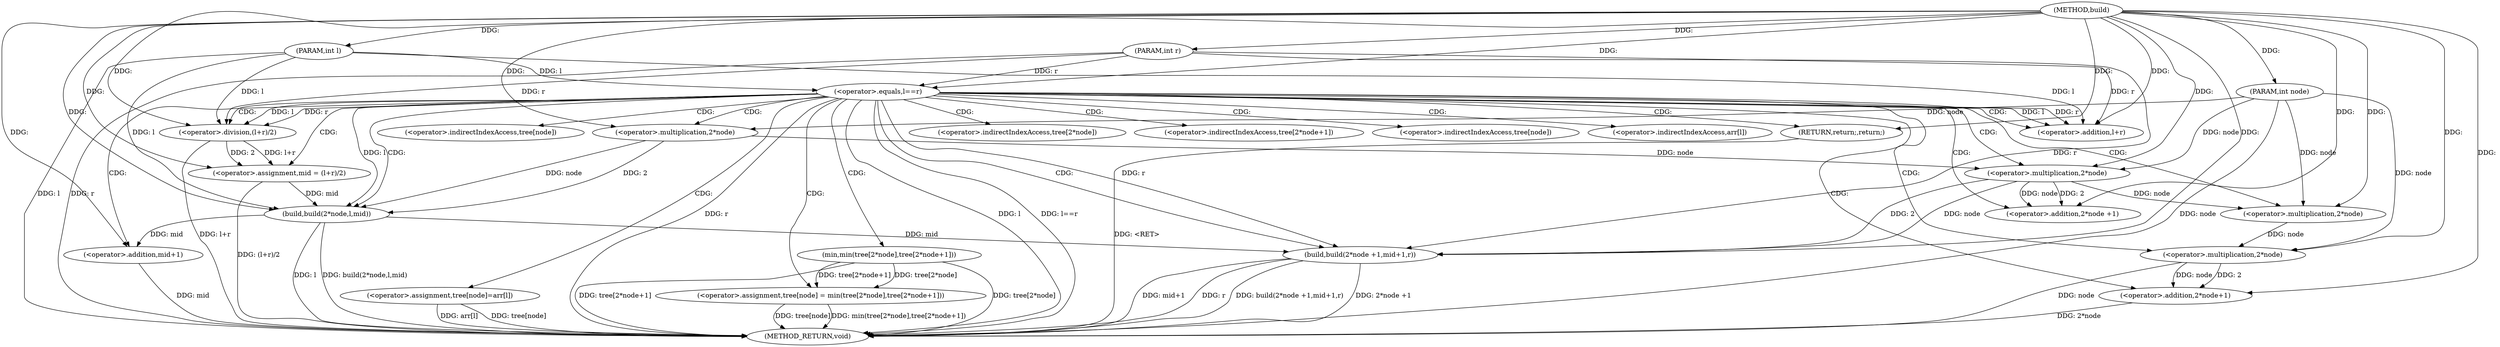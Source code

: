 digraph "build" {  
"1001502" [label = "(METHOD,build)" ]
"1001561" [label = "(METHOD_RETURN,void)" ]
"1001503" [label = "(PARAM,int node)" ]
"1001504" [label = "(PARAM,int l)" ]
"1001505" [label = "(PARAM,int r)" ]
"1001521" [label = "(<operator>.assignment,mid = (l+r)/2)" ]
"1001528" [label = "(build,build(2*node,l,mid))" ]
"1001534" [label = "(build,build(2*node +1,mid+1,r))" ]
"1001544" [label = "(<operator>.assignment,tree[node] = min(tree[2*node],tree[2*node+1]))" ]
"1001508" [label = "(<operator>.equals,l==r)" ]
"1001512" [label = "(<operator>.assignment,tree[node]=arr[l])" ]
"1001519" [label = "(RETURN,return;,return;)" ]
"1001523" [label = "(<operator>.division,(l+r)/2)" ]
"1001529" [label = "(<operator>.multiplication,2*node)" ]
"1001535" [label = "(<operator>.addition,2*node +1)" ]
"1001540" [label = "(<operator>.addition,mid+1)" ]
"1001548" [label = "(min,min(tree[2*node],tree[2*node+1]))" ]
"1001524" [label = "(<operator>.addition,l+r)" ]
"1001536" [label = "(<operator>.multiplication,2*node)" ]
"1001551" [label = "(<operator>.multiplication,2*node)" ]
"1001556" [label = "(<operator>.addition,2*node+1)" ]
"1001557" [label = "(<operator>.multiplication,2*node)" ]
"1001545" [label = "(<operator>.indirectIndexAccess,tree[node])" ]
"1001549" [label = "(<operator>.indirectIndexAccess,tree[2*node])" ]
"1001554" [label = "(<operator>.indirectIndexAccess,tree[2*node+1])" ]
"1001513" [label = "(<operator>.indirectIndexAccess,tree[node])" ]
"1001516" [label = "(<operator>.indirectIndexAccess,arr[l])" ]
  "1001503" -> "1001561"  [ label = "DDG: node"] 
  "1001504" -> "1001561"  [ label = "DDG: l"] 
  "1001505" -> "1001561"  [ label = "DDG: r"] 
  "1001508" -> "1001561"  [ label = "DDG: l"] 
  "1001508" -> "1001561"  [ label = "DDG: r"] 
  "1001508" -> "1001561"  [ label = "DDG: l==r"] 
  "1001523" -> "1001561"  [ label = "DDG: l+r"] 
  "1001521" -> "1001561"  [ label = "DDG: (l+r)/2"] 
  "1001528" -> "1001561"  [ label = "DDG: l"] 
  "1001528" -> "1001561"  [ label = "DDG: build(2*node,l,mid)"] 
  "1001534" -> "1001561"  [ label = "DDG: 2*node +1"] 
  "1001540" -> "1001561"  [ label = "DDG: mid"] 
  "1001534" -> "1001561"  [ label = "DDG: mid+1"] 
  "1001534" -> "1001561"  [ label = "DDG: r"] 
  "1001534" -> "1001561"  [ label = "DDG: build(2*node +1,mid+1,r)"] 
  "1001544" -> "1001561"  [ label = "DDG: tree[node]"] 
  "1001548" -> "1001561"  [ label = "DDG: tree[2*node]"] 
  "1001557" -> "1001561"  [ label = "DDG: node"] 
  "1001556" -> "1001561"  [ label = "DDG: 2*node"] 
  "1001548" -> "1001561"  [ label = "DDG: tree[2*node+1]"] 
  "1001544" -> "1001561"  [ label = "DDG: min(tree[2*node],tree[2*node+1])"] 
  "1001512" -> "1001561"  [ label = "DDG: tree[node]"] 
  "1001512" -> "1001561"  [ label = "DDG: arr[l]"] 
  "1001519" -> "1001561"  [ label = "DDG: <RET>"] 
  "1001502" -> "1001503"  [ label = "DDG: "] 
  "1001502" -> "1001504"  [ label = "DDG: "] 
  "1001502" -> "1001505"  [ label = "DDG: "] 
  "1001523" -> "1001521"  [ label = "DDG: l+r"] 
  "1001523" -> "1001521"  [ label = "DDG: 2"] 
  "1001548" -> "1001544"  [ label = "DDG: tree[2*node]"] 
  "1001548" -> "1001544"  [ label = "DDG: tree[2*node+1]"] 
  "1001502" -> "1001521"  [ label = "DDG: "] 
  "1001529" -> "1001528"  [ label = "DDG: node"] 
  "1001529" -> "1001528"  [ label = "DDG: 2"] 
  "1001521" -> "1001528"  [ label = "DDG: mid"] 
  "1001502" -> "1001528"  [ label = "DDG: "] 
  "1001504" -> "1001528"  [ label = "DDG: l"] 
  "1001508" -> "1001528"  [ label = "DDG: l"] 
  "1001502" -> "1001534"  [ label = "DDG: "] 
  "1001536" -> "1001534"  [ label = "DDG: node"] 
  "1001536" -> "1001534"  [ label = "DDG: 2"] 
  "1001505" -> "1001534"  [ label = "DDG: r"] 
  "1001508" -> "1001534"  [ label = "DDG: r"] 
  "1001528" -> "1001534"  [ label = "DDG: mid"] 
  "1001504" -> "1001508"  [ label = "DDG: l"] 
  "1001502" -> "1001508"  [ label = "DDG: "] 
  "1001505" -> "1001508"  [ label = "DDG: r"] 
  "1001502" -> "1001519"  [ label = "DDG: "] 
  "1001508" -> "1001523"  [ label = "DDG: l"] 
  "1001504" -> "1001523"  [ label = "DDG: l"] 
  "1001502" -> "1001523"  [ label = "DDG: "] 
  "1001508" -> "1001523"  [ label = "DDG: r"] 
  "1001505" -> "1001523"  [ label = "DDG: r"] 
  "1001502" -> "1001529"  [ label = "DDG: "] 
  "1001503" -> "1001529"  [ label = "DDG: node"] 
  "1001536" -> "1001535"  [ label = "DDG: node"] 
  "1001536" -> "1001535"  [ label = "DDG: 2"] 
  "1001502" -> "1001535"  [ label = "DDG: "] 
  "1001528" -> "1001540"  [ label = "DDG: mid"] 
  "1001502" -> "1001540"  [ label = "DDG: "] 
  "1001508" -> "1001524"  [ label = "DDG: l"] 
  "1001504" -> "1001524"  [ label = "DDG: l"] 
  "1001502" -> "1001524"  [ label = "DDG: "] 
  "1001508" -> "1001524"  [ label = "DDG: r"] 
  "1001505" -> "1001524"  [ label = "DDG: r"] 
  "1001502" -> "1001536"  [ label = "DDG: "] 
  "1001529" -> "1001536"  [ label = "DDG: node"] 
  "1001503" -> "1001536"  [ label = "DDG: node"] 
  "1001502" -> "1001551"  [ label = "DDG: "] 
  "1001536" -> "1001551"  [ label = "DDG: node"] 
  "1001503" -> "1001551"  [ label = "DDG: node"] 
  "1001557" -> "1001556"  [ label = "DDG: node"] 
  "1001557" -> "1001556"  [ label = "DDG: 2"] 
  "1001502" -> "1001556"  [ label = "DDG: "] 
  "1001502" -> "1001557"  [ label = "DDG: "] 
  "1001551" -> "1001557"  [ label = "DDG: node"] 
  "1001503" -> "1001557"  [ label = "DDG: node"] 
  "1001508" -> "1001512"  [ label = "CDG: "] 
  "1001508" -> "1001536"  [ label = "CDG: "] 
  "1001508" -> "1001521"  [ label = "CDG: "] 
  "1001508" -> "1001554"  [ label = "CDG: "] 
  "1001508" -> "1001551"  [ label = "CDG: "] 
  "1001508" -> "1001534"  [ label = "CDG: "] 
  "1001508" -> "1001548"  [ label = "CDG: "] 
  "1001508" -> "1001556"  [ label = "CDG: "] 
  "1001508" -> "1001545"  [ label = "CDG: "] 
  "1001508" -> "1001549"  [ label = "CDG: "] 
  "1001508" -> "1001513"  [ label = "CDG: "] 
  "1001508" -> "1001523"  [ label = "CDG: "] 
  "1001508" -> "1001540"  [ label = "CDG: "] 
  "1001508" -> "1001557"  [ label = "CDG: "] 
  "1001508" -> "1001524"  [ label = "CDG: "] 
  "1001508" -> "1001535"  [ label = "CDG: "] 
  "1001508" -> "1001528"  [ label = "CDG: "] 
  "1001508" -> "1001544"  [ label = "CDG: "] 
  "1001508" -> "1001529"  [ label = "CDG: "] 
  "1001508" -> "1001516"  [ label = "CDG: "] 
  "1001508" -> "1001519"  [ label = "CDG: "] 
}
